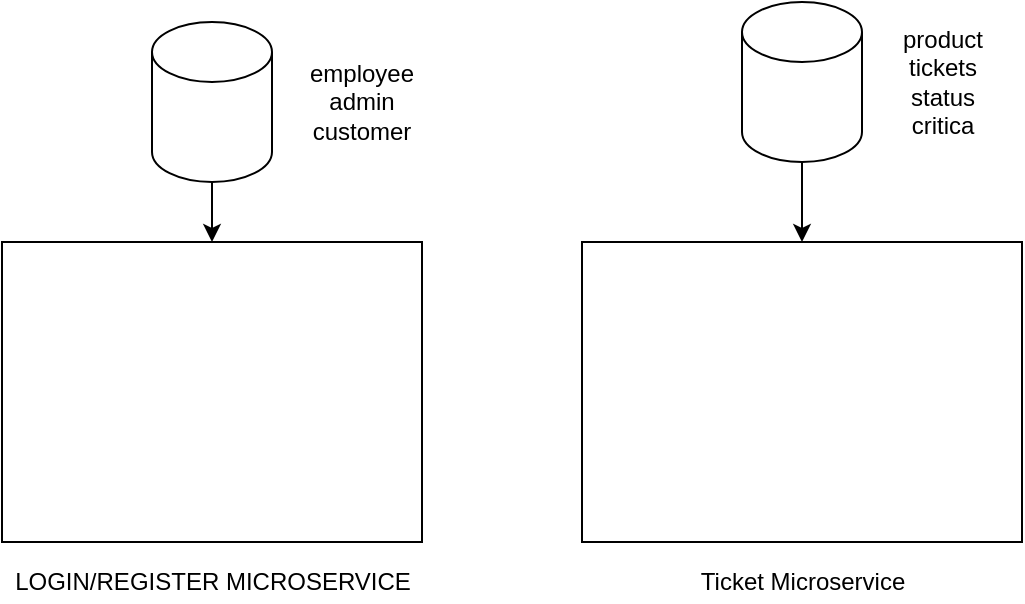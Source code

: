 <mxfile version="13.6.2" type="device"><diagram id="a7ld__RuoY5rV81g_bOj" name="Page-1"><mxGraphModel dx="1092" dy="1604" grid="1" gridSize="10" guides="1" tooltips="1" connect="1" arrows="1" fold="1" page="1" pageScale="1" pageWidth="850" pageHeight="1100" math="0" shadow="0"><root><mxCell id="0"/><mxCell id="1" parent="0"/><mxCell id="18LxbNKHuNBrhLMBi-iN-1" value="" style="rounded=0;whiteSpace=wrap;html=1;" parent="1" vertex="1"><mxGeometry x="80" y="50" width="210" height="150" as="geometry"/></mxCell><mxCell id="8yIkj3i-5ySplDRaEcTU-9" value="" style="edgeStyle=orthogonalEdgeStyle;rounded=0;orthogonalLoop=1;jettySize=auto;html=1;" edge="1" parent="1" source="8yIkj3i-5ySplDRaEcTU-5" target="18LxbNKHuNBrhLMBi-iN-2"><mxGeometry relative="1" as="geometry"/></mxCell><mxCell id="18LxbNKHuNBrhLMBi-iN-2" value="" style="rounded=0;whiteSpace=wrap;html=1;" parent="1" vertex="1"><mxGeometry x="370" y="50" width="220" height="150" as="geometry"/></mxCell><mxCell id="8yIkj3i-5ySplDRaEcTU-1" value="LOGIN/REGISTER MICROSERVICE" style="text;html=1;align=center;verticalAlign=middle;resizable=0;points=[];autosize=1;" vertex="1" parent="1"><mxGeometry x="80" y="210" width="210" height="20" as="geometry"/></mxCell><mxCell id="8yIkj3i-5ySplDRaEcTU-4" value="" style="edgeStyle=orthogonalEdgeStyle;rounded=0;orthogonalLoop=1;jettySize=auto;html=1;" edge="1" parent="1" source="8yIkj3i-5ySplDRaEcTU-2" target="18LxbNKHuNBrhLMBi-iN-1"><mxGeometry relative="1" as="geometry"/></mxCell><mxCell id="8yIkj3i-5ySplDRaEcTU-2" value="" style="shape=cylinder2;whiteSpace=wrap;html=1;boundedLbl=1;backgroundOutline=1;size=15;" vertex="1" parent="1"><mxGeometry x="155" y="-60" width="60" height="80" as="geometry"/></mxCell><mxCell id="8yIkj3i-5ySplDRaEcTU-3" value="employee&lt;br&gt;admin&lt;br&gt;customer" style="text;html=1;strokeColor=none;fillColor=none;align=center;verticalAlign=middle;whiteSpace=wrap;rounded=0;" vertex="1" parent="1"><mxGeometry x="230" y="-50" width="60" height="60" as="geometry"/></mxCell><mxCell id="8yIkj3i-5ySplDRaEcTU-5" value="" style="shape=cylinder2;whiteSpace=wrap;html=1;boundedLbl=1;backgroundOutline=1;size=15;" vertex="1" parent="1"><mxGeometry x="450" y="-70" width="60" height="80" as="geometry"/></mxCell><mxCell id="8yIkj3i-5ySplDRaEcTU-10" value="product&lt;br&gt;tickets&lt;br&gt;status&lt;br&gt;critica" style="text;html=1;align=center;verticalAlign=middle;resizable=0;points=[];autosize=1;" vertex="1" parent="1"><mxGeometry x="520" y="-60" width="60" height="60" as="geometry"/></mxCell><mxCell id="8yIkj3i-5ySplDRaEcTU-11" value="Ticket Microservice" style="text;html=1;align=center;verticalAlign=middle;resizable=0;points=[];autosize=1;" vertex="1" parent="1"><mxGeometry x="420" y="210" width="120" height="20" as="geometry"/></mxCell></root></mxGraphModel></diagram></mxfile>